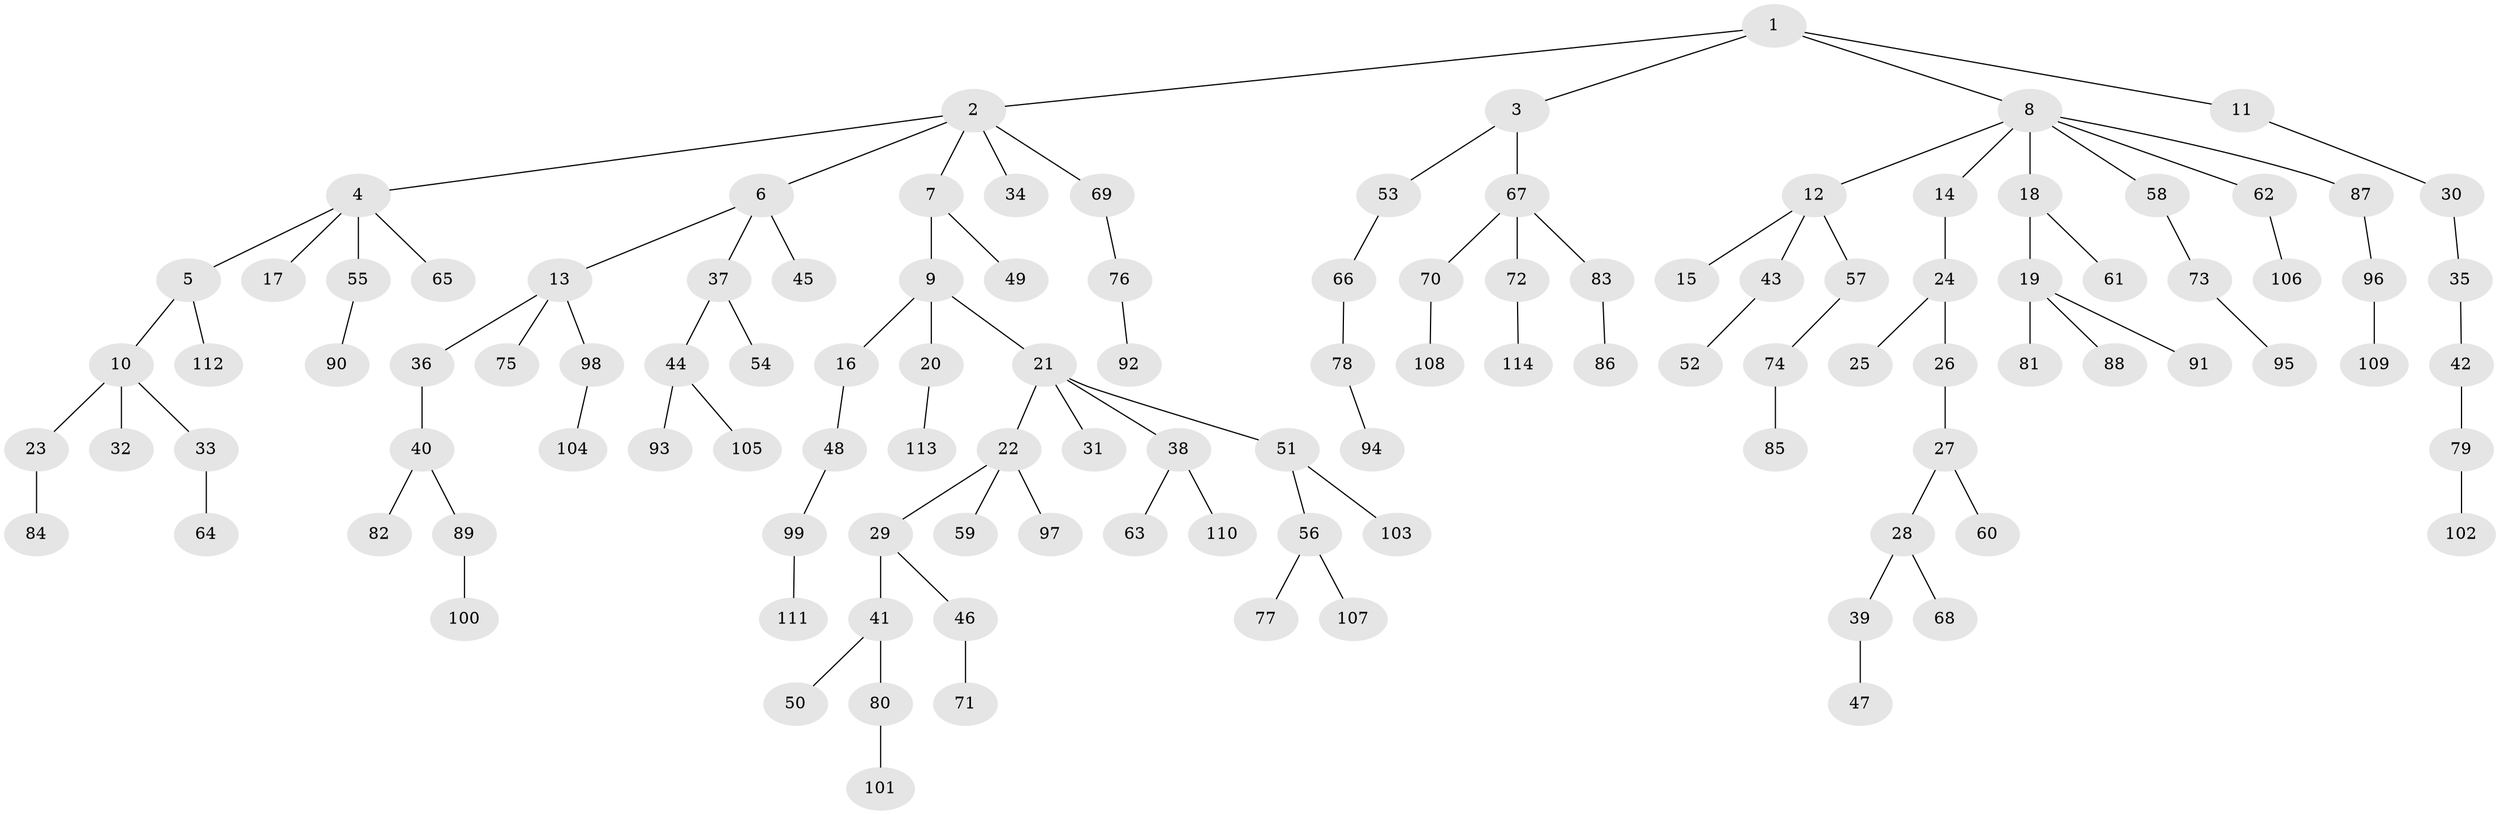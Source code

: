// Generated by graph-tools (version 1.1) at 2025/15/03/09/25 04:15:35]
// undirected, 114 vertices, 113 edges
graph export_dot {
graph [start="1"]
  node [color=gray90,style=filled];
  1;
  2;
  3;
  4;
  5;
  6;
  7;
  8;
  9;
  10;
  11;
  12;
  13;
  14;
  15;
  16;
  17;
  18;
  19;
  20;
  21;
  22;
  23;
  24;
  25;
  26;
  27;
  28;
  29;
  30;
  31;
  32;
  33;
  34;
  35;
  36;
  37;
  38;
  39;
  40;
  41;
  42;
  43;
  44;
  45;
  46;
  47;
  48;
  49;
  50;
  51;
  52;
  53;
  54;
  55;
  56;
  57;
  58;
  59;
  60;
  61;
  62;
  63;
  64;
  65;
  66;
  67;
  68;
  69;
  70;
  71;
  72;
  73;
  74;
  75;
  76;
  77;
  78;
  79;
  80;
  81;
  82;
  83;
  84;
  85;
  86;
  87;
  88;
  89;
  90;
  91;
  92;
  93;
  94;
  95;
  96;
  97;
  98;
  99;
  100;
  101;
  102;
  103;
  104;
  105;
  106;
  107;
  108;
  109;
  110;
  111;
  112;
  113;
  114;
  1 -- 2;
  1 -- 3;
  1 -- 8;
  1 -- 11;
  2 -- 4;
  2 -- 6;
  2 -- 7;
  2 -- 34;
  2 -- 69;
  3 -- 53;
  3 -- 67;
  4 -- 5;
  4 -- 17;
  4 -- 55;
  4 -- 65;
  5 -- 10;
  5 -- 112;
  6 -- 13;
  6 -- 37;
  6 -- 45;
  7 -- 9;
  7 -- 49;
  8 -- 12;
  8 -- 14;
  8 -- 18;
  8 -- 58;
  8 -- 62;
  8 -- 87;
  9 -- 16;
  9 -- 20;
  9 -- 21;
  10 -- 23;
  10 -- 32;
  10 -- 33;
  11 -- 30;
  12 -- 15;
  12 -- 43;
  12 -- 57;
  13 -- 36;
  13 -- 75;
  13 -- 98;
  14 -- 24;
  16 -- 48;
  18 -- 19;
  18 -- 61;
  19 -- 81;
  19 -- 88;
  19 -- 91;
  20 -- 113;
  21 -- 22;
  21 -- 31;
  21 -- 38;
  21 -- 51;
  22 -- 29;
  22 -- 59;
  22 -- 97;
  23 -- 84;
  24 -- 25;
  24 -- 26;
  26 -- 27;
  27 -- 28;
  27 -- 60;
  28 -- 39;
  28 -- 68;
  29 -- 41;
  29 -- 46;
  30 -- 35;
  33 -- 64;
  35 -- 42;
  36 -- 40;
  37 -- 44;
  37 -- 54;
  38 -- 63;
  38 -- 110;
  39 -- 47;
  40 -- 82;
  40 -- 89;
  41 -- 50;
  41 -- 80;
  42 -- 79;
  43 -- 52;
  44 -- 93;
  44 -- 105;
  46 -- 71;
  48 -- 99;
  51 -- 56;
  51 -- 103;
  53 -- 66;
  55 -- 90;
  56 -- 77;
  56 -- 107;
  57 -- 74;
  58 -- 73;
  62 -- 106;
  66 -- 78;
  67 -- 70;
  67 -- 72;
  67 -- 83;
  69 -- 76;
  70 -- 108;
  72 -- 114;
  73 -- 95;
  74 -- 85;
  76 -- 92;
  78 -- 94;
  79 -- 102;
  80 -- 101;
  83 -- 86;
  87 -- 96;
  89 -- 100;
  96 -- 109;
  98 -- 104;
  99 -- 111;
}
